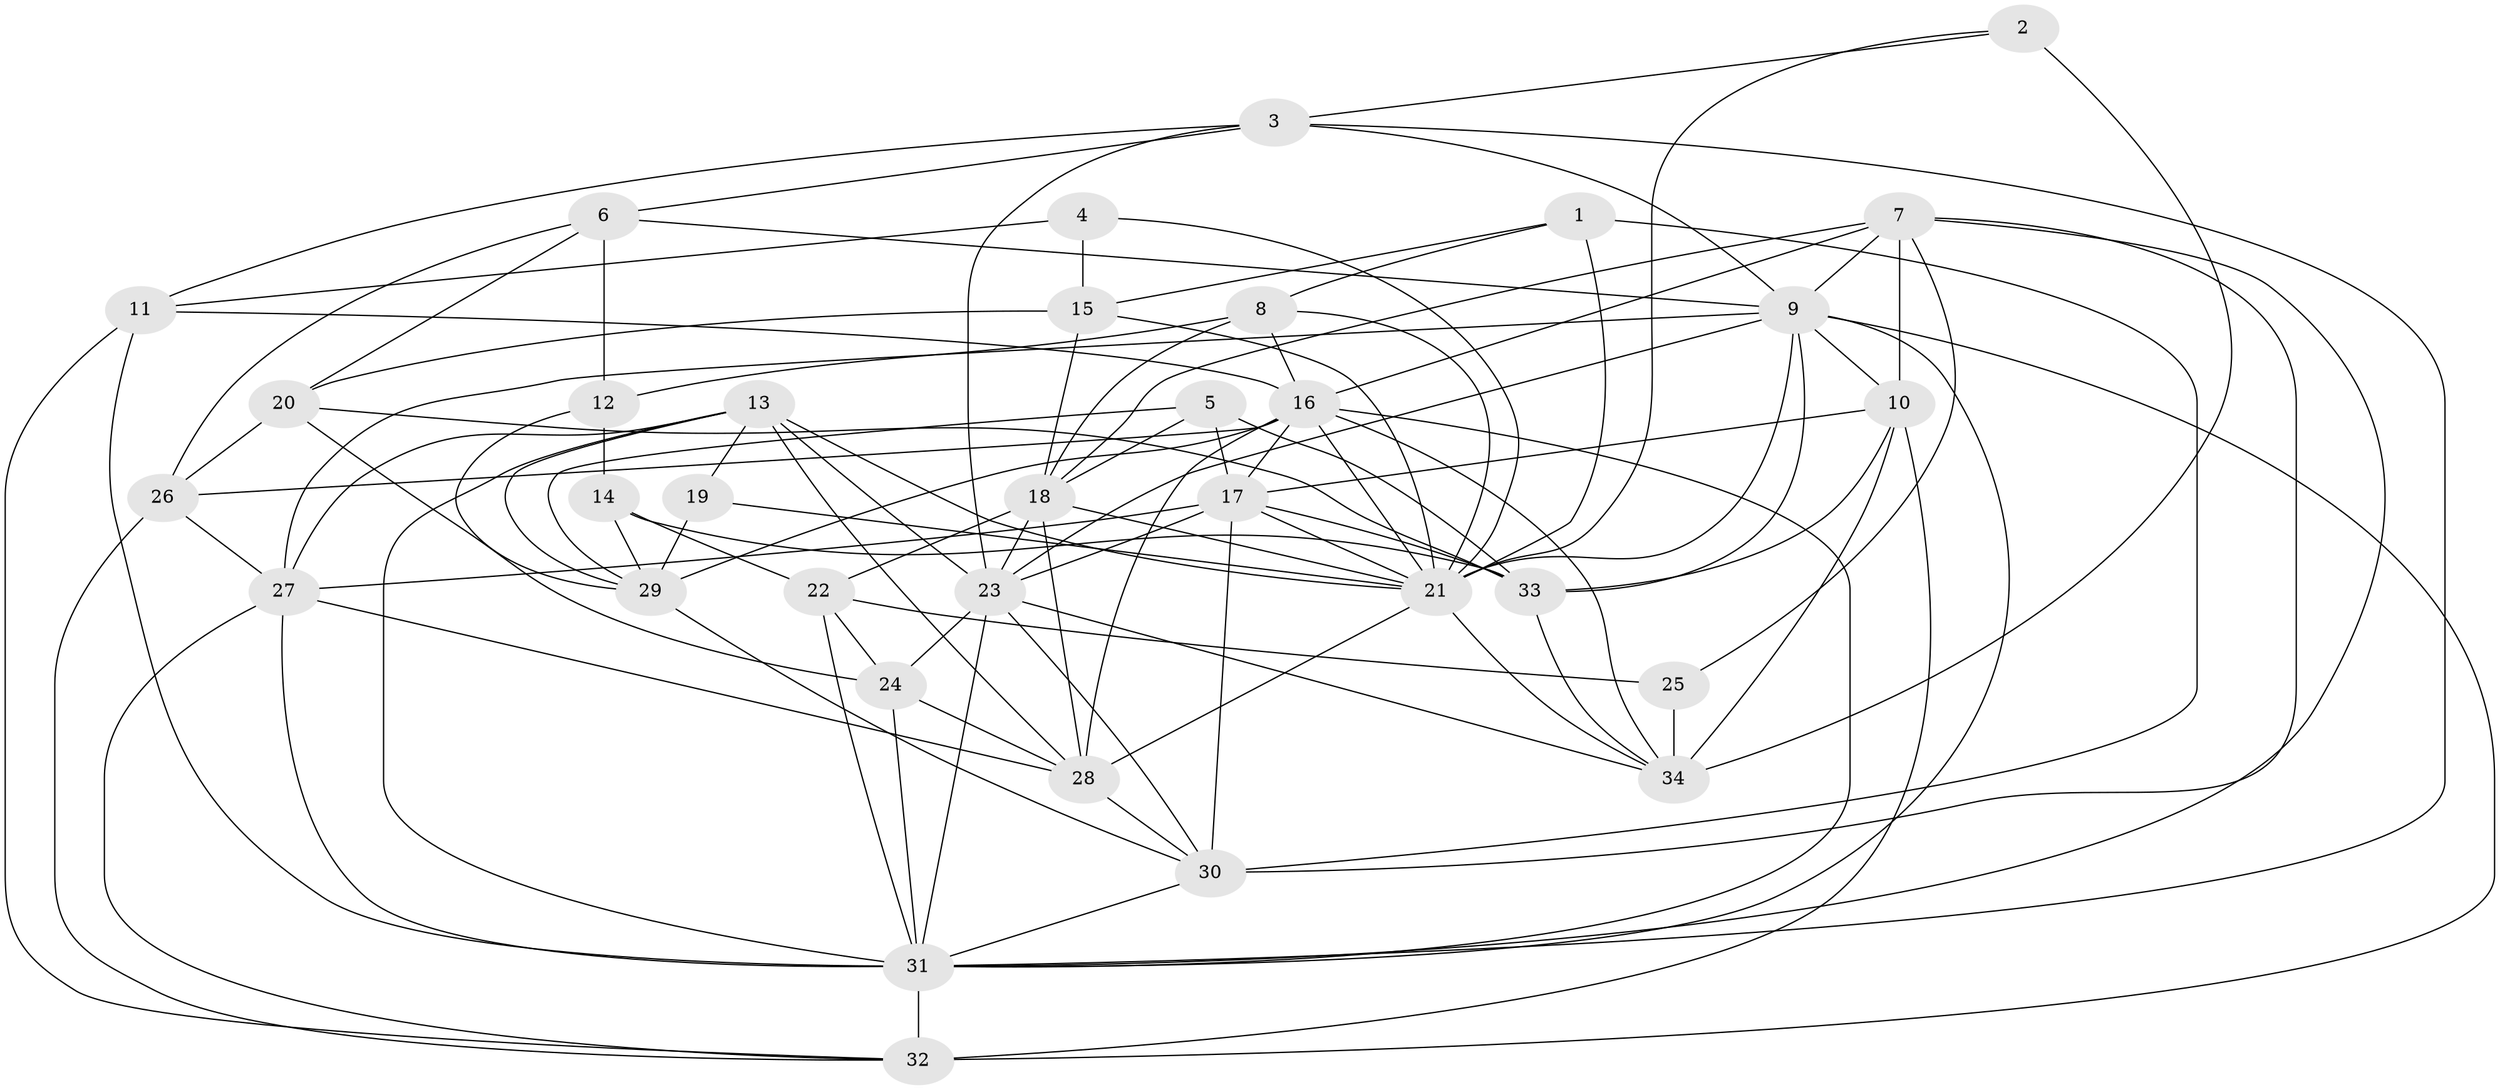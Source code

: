// original degree distribution, {4: 0.308411214953271, 3: 0.3177570093457944, 7: 0.037383177570093455, 5: 0.14953271028037382, 6: 0.09345794392523364, 2: 0.08411214953271028, 8: 0.009345794392523364}
// Generated by graph-tools (version 1.1) at 2025/37/03/04/25 23:37:14]
// undirected, 34 vertices, 106 edges
graph export_dot {
  node [color=gray90,style=filled];
  1;
  2;
  3;
  4;
  5;
  6;
  7;
  8;
  9;
  10;
  11;
  12;
  13;
  14;
  15;
  16;
  17;
  18;
  19;
  20;
  21;
  22;
  23;
  24;
  25;
  26;
  27;
  28;
  29;
  30;
  31;
  32;
  33;
  34;
  1 -- 8 [weight=2.0];
  1 -- 15 [weight=1.0];
  1 -- 21 [weight=1.0];
  1 -- 30 [weight=3.0];
  2 -- 3 [weight=1.0];
  2 -- 21 [weight=1.0];
  2 -- 34 [weight=2.0];
  3 -- 6 [weight=2.0];
  3 -- 9 [weight=1.0];
  3 -- 11 [weight=1.0];
  3 -- 23 [weight=1.0];
  3 -- 31 [weight=2.0];
  4 -- 11 [weight=2.0];
  4 -- 15 [weight=1.0];
  4 -- 21 [weight=2.0];
  5 -- 17 [weight=1.0];
  5 -- 18 [weight=1.0];
  5 -- 29 [weight=1.0];
  5 -- 33 [weight=1.0];
  6 -- 9 [weight=1.0];
  6 -- 12 [weight=2.0];
  6 -- 20 [weight=1.0];
  6 -- 26 [weight=1.0];
  7 -- 9 [weight=1.0];
  7 -- 10 [weight=1.0];
  7 -- 16 [weight=1.0];
  7 -- 18 [weight=1.0];
  7 -- 25 [weight=1.0];
  7 -- 30 [weight=1.0];
  7 -- 31 [weight=1.0];
  8 -- 12 [weight=1.0];
  8 -- 16 [weight=2.0];
  8 -- 18 [weight=2.0];
  8 -- 21 [weight=2.0];
  9 -- 10 [weight=1.0];
  9 -- 21 [weight=1.0];
  9 -- 23 [weight=1.0];
  9 -- 27 [weight=1.0];
  9 -- 31 [weight=1.0];
  9 -- 32 [weight=1.0];
  9 -- 33 [weight=1.0];
  10 -- 17 [weight=1.0];
  10 -- 32 [weight=1.0];
  10 -- 33 [weight=1.0];
  10 -- 34 [weight=1.0];
  11 -- 16 [weight=1.0];
  11 -- 31 [weight=2.0];
  11 -- 32 [weight=1.0];
  12 -- 14 [weight=1.0];
  12 -- 29 [weight=2.0];
  13 -- 19 [weight=1.0];
  13 -- 21 [weight=1.0];
  13 -- 23 [weight=2.0];
  13 -- 27 [weight=1.0];
  13 -- 28 [weight=1.0];
  13 -- 29 [weight=1.0];
  13 -- 31 [weight=1.0];
  14 -- 22 [weight=1.0];
  14 -- 29 [weight=2.0];
  14 -- 33 [weight=1.0];
  15 -- 18 [weight=1.0];
  15 -- 20 [weight=1.0];
  15 -- 21 [weight=1.0];
  16 -- 17 [weight=1.0];
  16 -- 21 [weight=1.0];
  16 -- 26 [weight=1.0];
  16 -- 28 [weight=1.0];
  16 -- 29 [weight=2.0];
  16 -- 31 [weight=2.0];
  16 -- 34 [weight=1.0];
  17 -- 21 [weight=1.0];
  17 -- 23 [weight=1.0];
  17 -- 27 [weight=1.0];
  17 -- 30 [weight=2.0];
  17 -- 33 [weight=2.0];
  18 -- 21 [weight=1.0];
  18 -- 22 [weight=1.0];
  18 -- 23 [weight=1.0];
  18 -- 28 [weight=1.0];
  19 -- 21 [weight=1.0];
  19 -- 29 [weight=1.0];
  20 -- 24 [weight=1.0];
  20 -- 26 [weight=2.0];
  20 -- 33 [weight=1.0];
  21 -- 28 [weight=1.0];
  21 -- 34 [weight=1.0];
  22 -- 24 [weight=1.0];
  22 -- 25 [weight=2.0];
  22 -- 31 [weight=4.0];
  23 -- 24 [weight=1.0];
  23 -- 30 [weight=1.0];
  23 -- 31 [weight=1.0];
  23 -- 34 [weight=1.0];
  24 -- 28 [weight=2.0];
  24 -- 31 [weight=1.0];
  25 -- 34 [weight=2.0];
  26 -- 27 [weight=1.0];
  26 -- 32 [weight=1.0];
  27 -- 28 [weight=1.0];
  27 -- 31 [weight=1.0];
  27 -- 32 [weight=1.0];
  28 -- 30 [weight=1.0];
  29 -- 30 [weight=3.0];
  30 -- 31 [weight=2.0];
  31 -- 32 [weight=2.0];
  33 -- 34 [weight=1.0];
}
